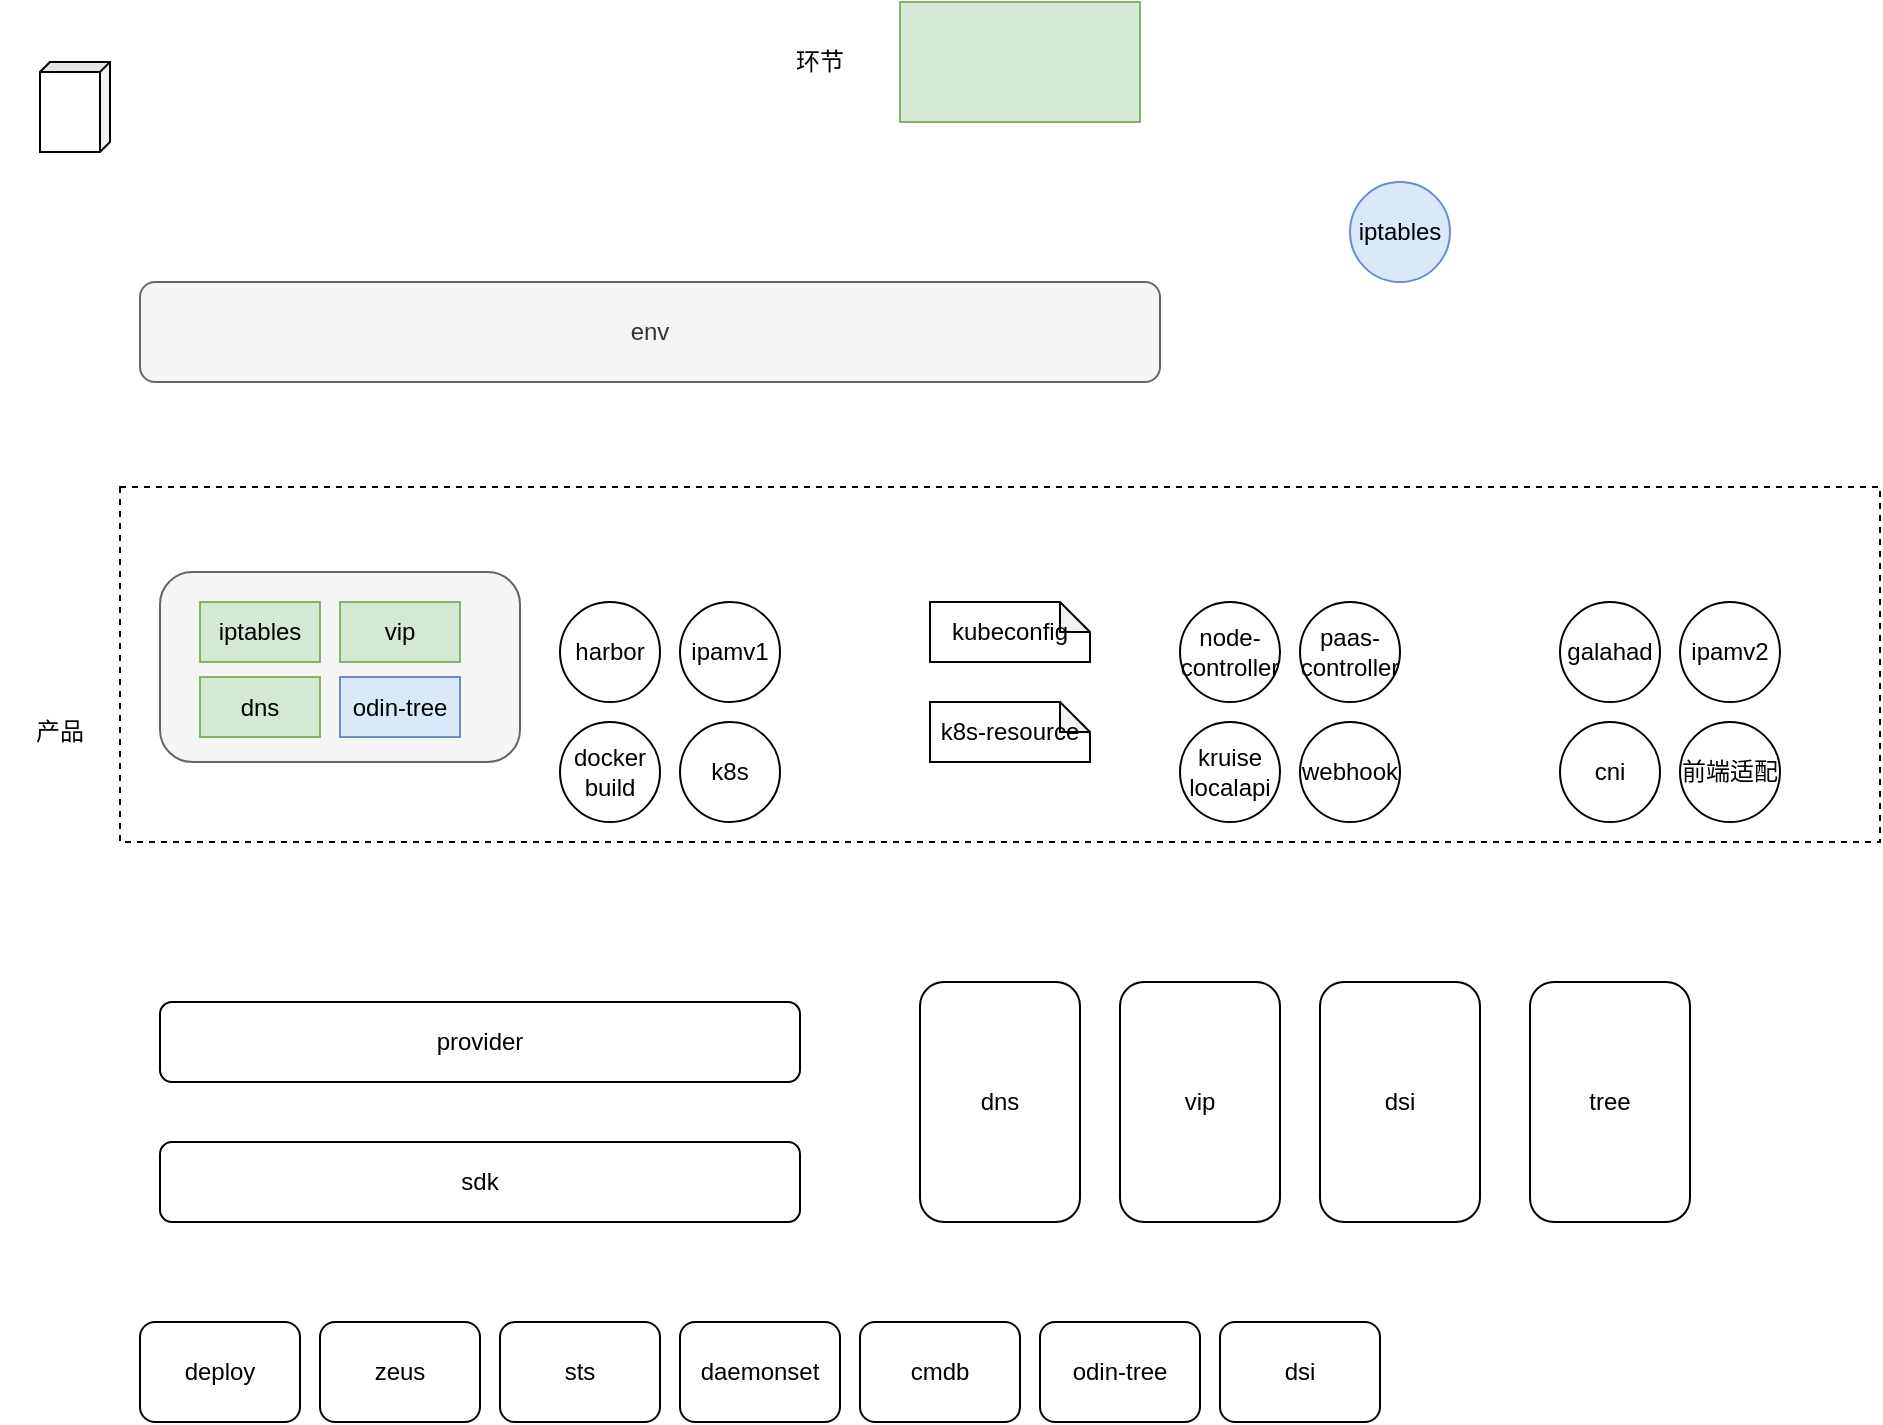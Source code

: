 <mxfile version="22.1.18" type="github">
  <diagram name="第 1 页" id="ZuhVlxFlhkBg7zVoVy1D">
    <mxGraphModel dx="893" dy="1592" grid="1" gridSize="10" guides="1" tooltips="1" connect="1" arrows="1" fold="1" page="1" pageScale="1" pageWidth="827" pageHeight="1169" math="0" shadow="0">
      <root>
        <mxCell id="0" />
        <mxCell id="1" parent="0" />
        <mxCell id="GPAt1WRh6mztTl92b3K6-4" value="" style="rounded=1;whiteSpace=wrap;html=1;dashed=1;arcSize=0;" parent="1" vertex="1">
          <mxGeometry x="80" y="-87.5" width="880" height="177.5" as="geometry" />
        </mxCell>
        <mxCell id="eo2u99sirjMwnlyiHI97-19" value="" style="rounded=1;whiteSpace=wrap;html=1;arcSize=17;fillColor=#f5f5f5;fontColor=#333333;strokeColor=#666666;" vertex="1" parent="1">
          <mxGeometry x="100" y="-45" width="180" height="95" as="geometry" />
        </mxCell>
        <mxCell id="GPAt1WRh6mztTl92b3K6-2" value="sdk" style="rounded=1;whiteSpace=wrap;html=1;" parent="1" vertex="1">
          <mxGeometry x="100" y="240" width="320" height="40" as="geometry" />
        </mxCell>
        <mxCell id="GPAt1WRh6mztTl92b3K6-3" value="provider" style="rounded=1;whiteSpace=wrap;html=1;" parent="1" vertex="1">
          <mxGeometry x="100" y="170" width="320" height="40" as="geometry" />
        </mxCell>
        <mxCell id="GPAt1WRh6mztTl92b3K6-5" value="deploy" style="rounded=1;whiteSpace=wrap;html=1;" parent="1" vertex="1">
          <mxGeometry x="90" y="330" width="80" height="50" as="geometry" />
        </mxCell>
        <mxCell id="GPAt1WRh6mztTl92b3K6-6" value="zeus" style="rounded=1;whiteSpace=wrap;html=1;" parent="1" vertex="1">
          <mxGeometry x="180" y="330" width="80" height="50" as="geometry" />
        </mxCell>
        <mxCell id="GPAt1WRh6mztTl92b3K6-7" value="sts" style="rounded=1;whiteSpace=wrap;html=1;" parent="1" vertex="1">
          <mxGeometry x="270" y="330" width="80" height="50" as="geometry" />
        </mxCell>
        <mxCell id="GPAt1WRh6mztTl92b3K6-8" value="daemonset" style="rounded=1;whiteSpace=wrap;html=1;" parent="1" vertex="1">
          <mxGeometry x="360" y="330" width="80" height="50" as="geometry" />
        </mxCell>
        <mxCell id="GPAt1WRh6mztTl92b3K6-9" value="cmdb" style="rounded=1;whiteSpace=wrap;html=1;" parent="1" vertex="1">
          <mxGeometry x="450" y="330" width="80" height="50" as="geometry" />
        </mxCell>
        <mxCell id="GPAt1WRh6mztTl92b3K6-10" value="odin-tree" style="rounded=1;whiteSpace=wrap;html=1;" parent="1" vertex="1">
          <mxGeometry x="540" y="330" width="80" height="50" as="geometry" />
        </mxCell>
        <mxCell id="GPAt1WRh6mztTl92b3K6-11" value="dsi" style="rounded=1;whiteSpace=wrap;html=1;" parent="1" vertex="1">
          <mxGeometry x="630" y="330" width="80" height="50" as="geometry" />
        </mxCell>
        <mxCell id="GPAt1WRh6mztTl92b3K6-13" value="cni" style="ellipse;whiteSpace=wrap;html=1;aspect=fixed;" parent="1" vertex="1">
          <mxGeometry x="800" y="30" width="50" height="50" as="geometry" />
        </mxCell>
        <mxCell id="GPAt1WRh6mztTl92b3K6-15" value="dns" style="rounded=1;whiteSpace=wrap;html=1;" parent="1" vertex="1">
          <mxGeometry x="480" y="160" width="80" height="120" as="geometry" />
        </mxCell>
        <mxCell id="GPAt1WRh6mztTl92b3K6-16" value="vip" style="rounded=1;whiteSpace=wrap;html=1;" parent="1" vertex="1">
          <mxGeometry x="580" y="160" width="80" height="120" as="geometry" />
        </mxCell>
        <mxCell id="GPAt1WRh6mztTl92b3K6-17" value="docker&lt;br&gt;build" style="ellipse;whiteSpace=wrap;html=1;aspect=fixed;" parent="1" vertex="1">
          <mxGeometry x="300" y="30" width="50" height="50" as="geometry" />
        </mxCell>
        <mxCell id="GPAt1WRh6mztTl92b3K6-19" value="dsi" style="rounded=1;whiteSpace=wrap;html=1;" parent="1" vertex="1">
          <mxGeometry x="680" y="160" width="80" height="120" as="geometry" />
        </mxCell>
        <mxCell id="GPAt1WRh6mztTl92b3K6-20" value="galahad" style="ellipse;whiteSpace=wrap;html=1;aspect=fixed;" parent="1" vertex="1">
          <mxGeometry x="800" y="-30" width="50" height="50" as="geometry" />
        </mxCell>
        <mxCell id="GPAt1WRh6mztTl92b3K6-21" value="harbor" style="ellipse;whiteSpace=wrap;html=1;aspect=fixed;" parent="1" vertex="1">
          <mxGeometry x="300" y="-30" width="50" height="50" as="geometry" />
        </mxCell>
        <mxCell id="GPAt1WRh6mztTl92b3K6-22" value="webhook" style="ellipse;whiteSpace=wrap;html=1;aspect=fixed;" parent="1" vertex="1">
          <mxGeometry x="670" y="30" width="50" height="50" as="geometry" />
        </mxCell>
        <mxCell id="GPAt1WRh6mztTl92b3K6-23" value="ipamv2" style="ellipse;whiteSpace=wrap;html=1;aspect=fixed;" parent="1" vertex="1">
          <mxGeometry x="860" y="-30" width="50" height="50" as="geometry" />
        </mxCell>
        <mxCell id="GPAt1WRh6mztTl92b3K6-24" value="ipamv1" style="ellipse;whiteSpace=wrap;html=1;aspect=fixed;" parent="1" vertex="1">
          <mxGeometry x="360" y="-30" width="50" height="50" as="geometry" />
        </mxCell>
        <mxCell id="GPAt1WRh6mztTl92b3K6-25" value="iptables" style="ellipse;whiteSpace=wrap;html=1;aspect=fixed;fillColor=#dae8fc;strokeColor=#6c8ebf;" parent="1" vertex="1">
          <mxGeometry x="695" y="-240" width="50" height="50" as="geometry" />
        </mxCell>
        <mxCell id="GPAt1WRh6mztTl92b3K6-26" value="kruise&lt;br&gt;localapi" style="ellipse;whiteSpace=wrap;html=1;aspect=fixed;" parent="1" vertex="1">
          <mxGeometry x="610" y="30" width="50" height="50" as="geometry" />
        </mxCell>
        <mxCell id="GPAt1WRh6mztTl92b3K6-28" value="k8s" style="ellipse;whiteSpace=wrap;html=1;aspect=fixed;" parent="1" vertex="1">
          <mxGeometry x="360" y="30" width="50" height="50" as="geometry" />
        </mxCell>
        <mxCell id="GPAt1WRh6mztTl92b3K6-29" value="kubeconfig" style="shape=note;whiteSpace=wrap;html=1;backgroundOutline=1;darkOpacity=0.05;size=15;" parent="1" vertex="1">
          <mxGeometry x="485" y="-30" width="80" height="30" as="geometry" />
        </mxCell>
        <mxCell id="GPAt1WRh6mztTl92b3K6-31" value="k8s-resource" style="shape=note;whiteSpace=wrap;html=1;backgroundOutline=1;darkOpacity=0.05;size=15;" parent="1" vertex="1">
          <mxGeometry x="485" y="20" width="80" height="30" as="geometry" />
        </mxCell>
        <mxCell id="GPAt1WRh6mztTl92b3K6-33" value="tree" style="rounded=1;whiteSpace=wrap;html=1;" parent="1" vertex="1">
          <mxGeometry x="785" y="160" width="80" height="120" as="geometry" />
        </mxCell>
        <mxCell id="GPAt1WRh6mztTl92b3K6-34" value="node-controller" style="ellipse;whiteSpace=wrap;html=1;aspect=fixed;" parent="1" vertex="1">
          <mxGeometry x="610" y="-30" width="50" height="50" as="geometry" />
        </mxCell>
        <mxCell id="GPAt1WRh6mztTl92b3K6-35" value="paas-controller" style="ellipse;whiteSpace=wrap;html=1;aspect=fixed;" parent="1" vertex="1">
          <mxGeometry x="670" y="-30" width="50" height="50" as="geometry" />
        </mxCell>
        <mxCell id="eo2u99sirjMwnlyiHI97-3" value="env" style="rounded=1;whiteSpace=wrap;html=1;fillColor=#f5f5f5;fontColor=#333333;strokeColor=#666666;" vertex="1" parent="1">
          <mxGeometry x="90" y="-190" width="510" height="50" as="geometry" />
        </mxCell>
        <mxCell id="eo2u99sirjMwnlyiHI97-18" value="前端适配" style="ellipse;whiteSpace=wrap;html=1;aspect=fixed;" vertex="1" parent="1">
          <mxGeometry x="860" y="30" width="50" height="50" as="geometry" />
        </mxCell>
        <mxCell id="eo2u99sirjMwnlyiHI97-20" value="产品" style="text;html=1;strokeColor=none;fillColor=none;align=center;verticalAlign=middle;whiteSpace=wrap;rounded=0;" vertex="1" parent="1">
          <mxGeometry x="20" y="20" width="60" height="30" as="geometry" />
        </mxCell>
        <mxCell id="eo2u99sirjMwnlyiHI97-21" value="iptables" style="rounded=0;whiteSpace=wrap;html=1;fillColor=#d5e8d4;strokeColor=#82b366;" vertex="1" parent="1">
          <mxGeometry x="120" y="-30" width="60" height="30" as="geometry" />
        </mxCell>
        <mxCell id="eo2u99sirjMwnlyiHI97-24" value="vip" style="rounded=0;whiteSpace=wrap;html=1;fillColor=#d5e8d4;strokeColor=#82b366;" vertex="1" parent="1">
          <mxGeometry x="190" y="-30" width="60" height="30" as="geometry" />
        </mxCell>
        <mxCell id="eo2u99sirjMwnlyiHI97-25" value="" style="rounded=0;whiteSpace=wrap;html=1;fillColor=#d5e8d4;strokeColor=#82b366;" vertex="1" parent="1">
          <mxGeometry x="470" y="-330" width="120" height="60" as="geometry" />
        </mxCell>
        <mxCell id="eo2u99sirjMwnlyiHI97-26" value="环节" style="text;html=1;strokeColor=none;fillColor=none;align=center;verticalAlign=middle;whiteSpace=wrap;rounded=0;" vertex="1" parent="1">
          <mxGeometry x="400" y="-315" width="60" height="30" as="geometry" />
        </mxCell>
        <mxCell id="eo2u99sirjMwnlyiHI97-27" value="dns" style="rounded=0;whiteSpace=wrap;html=1;fillColor=#d5e8d4;strokeColor=#82b366;" vertex="1" parent="1">
          <mxGeometry x="120" y="7.5" width="60" height="30" as="geometry" />
        </mxCell>
        <mxCell id="eo2u99sirjMwnlyiHI97-28" value="odin-tree" style="rounded=0;whiteSpace=wrap;html=1;fillColor=#dae8fc;strokeColor=#6c8ebf;" vertex="1" parent="1">
          <mxGeometry x="190" y="7.5" width="60" height="30" as="geometry" />
        </mxCell>
        <mxCell id="eo2u99sirjMwnlyiHI97-29" value="" style="shape=cube;whiteSpace=wrap;html=1;boundedLbl=1;backgroundOutline=1;darkOpacity=0.05;darkOpacity2=0.1;size=5;rotation=90;" vertex="1" parent="1">
          <mxGeometry x="35" y="-295" width="45" height="35" as="geometry" />
        </mxCell>
      </root>
    </mxGraphModel>
  </diagram>
</mxfile>

